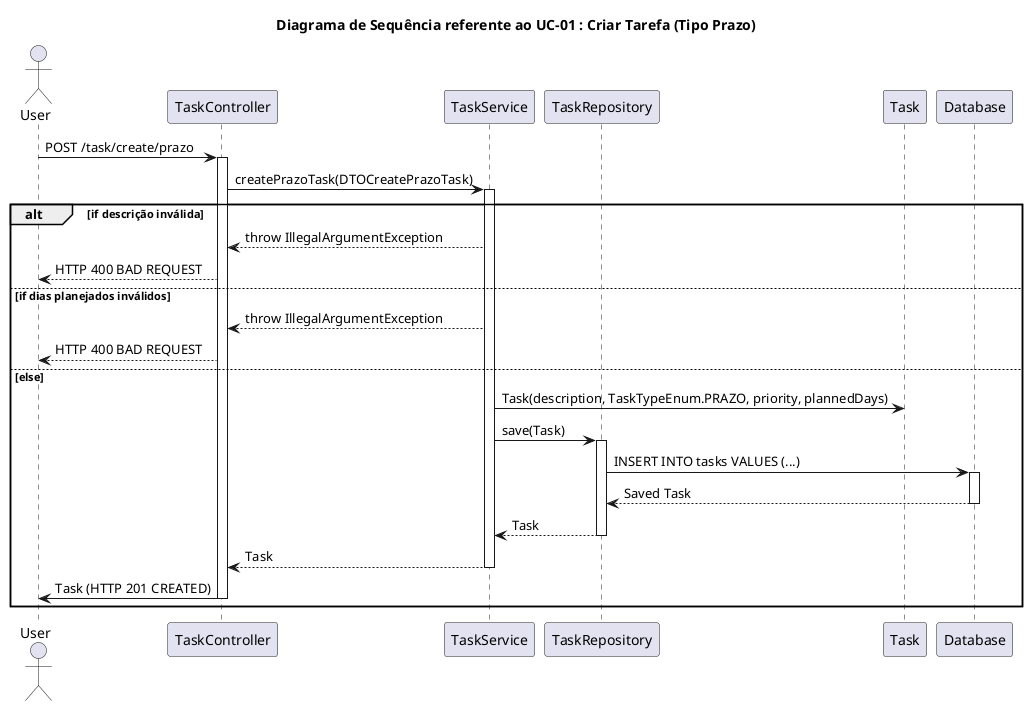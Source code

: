 @startuml diagramaSequenciaUC01_TaskPrazo.puml
title Diagrama de Sequência referente ao UC-01 : Criar Tarefa (Tipo Prazo)

actor User
participant TaskController
participant TaskService
participant TaskRepository
participant Task
participant Database

User -> TaskController: POST /task/create/prazo
activate TaskController
TaskController -> TaskService: createPrazoTask(DTOCreatePrazoTask)
activate TaskService
alt if descrição inválida
    TaskService --> TaskController: throw IllegalArgumentException
    TaskController --> User: HTTP 400 BAD REQUEST
else if dias planejados inválidos
    TaskService --> TaskController: throw IllegalArgumentException
    TaskController --> User: HTTP 400 BAD REQUEST
else else
    TaskService -> Task: Task(description, TaskTypeEnum.PRAZO, priority, plannedDays)
    TaskService -> TaskRepository: save(Task)
    activate TaskRepository
    TaskRepository -> Database: INSERT INTO tasks VALUES (...)
    activate Database
    Database --> TaskRepository: Saved Task
    deactivate Database
    TaskRepository --> TaskService: Task
    deactivate TaskRepository
    TaskService --> TaskController: Task
    deactivate TaskService
    TaskController -> User: Task (HTTP 201 CREATED)
    deactivate TaskController
end
@enduml